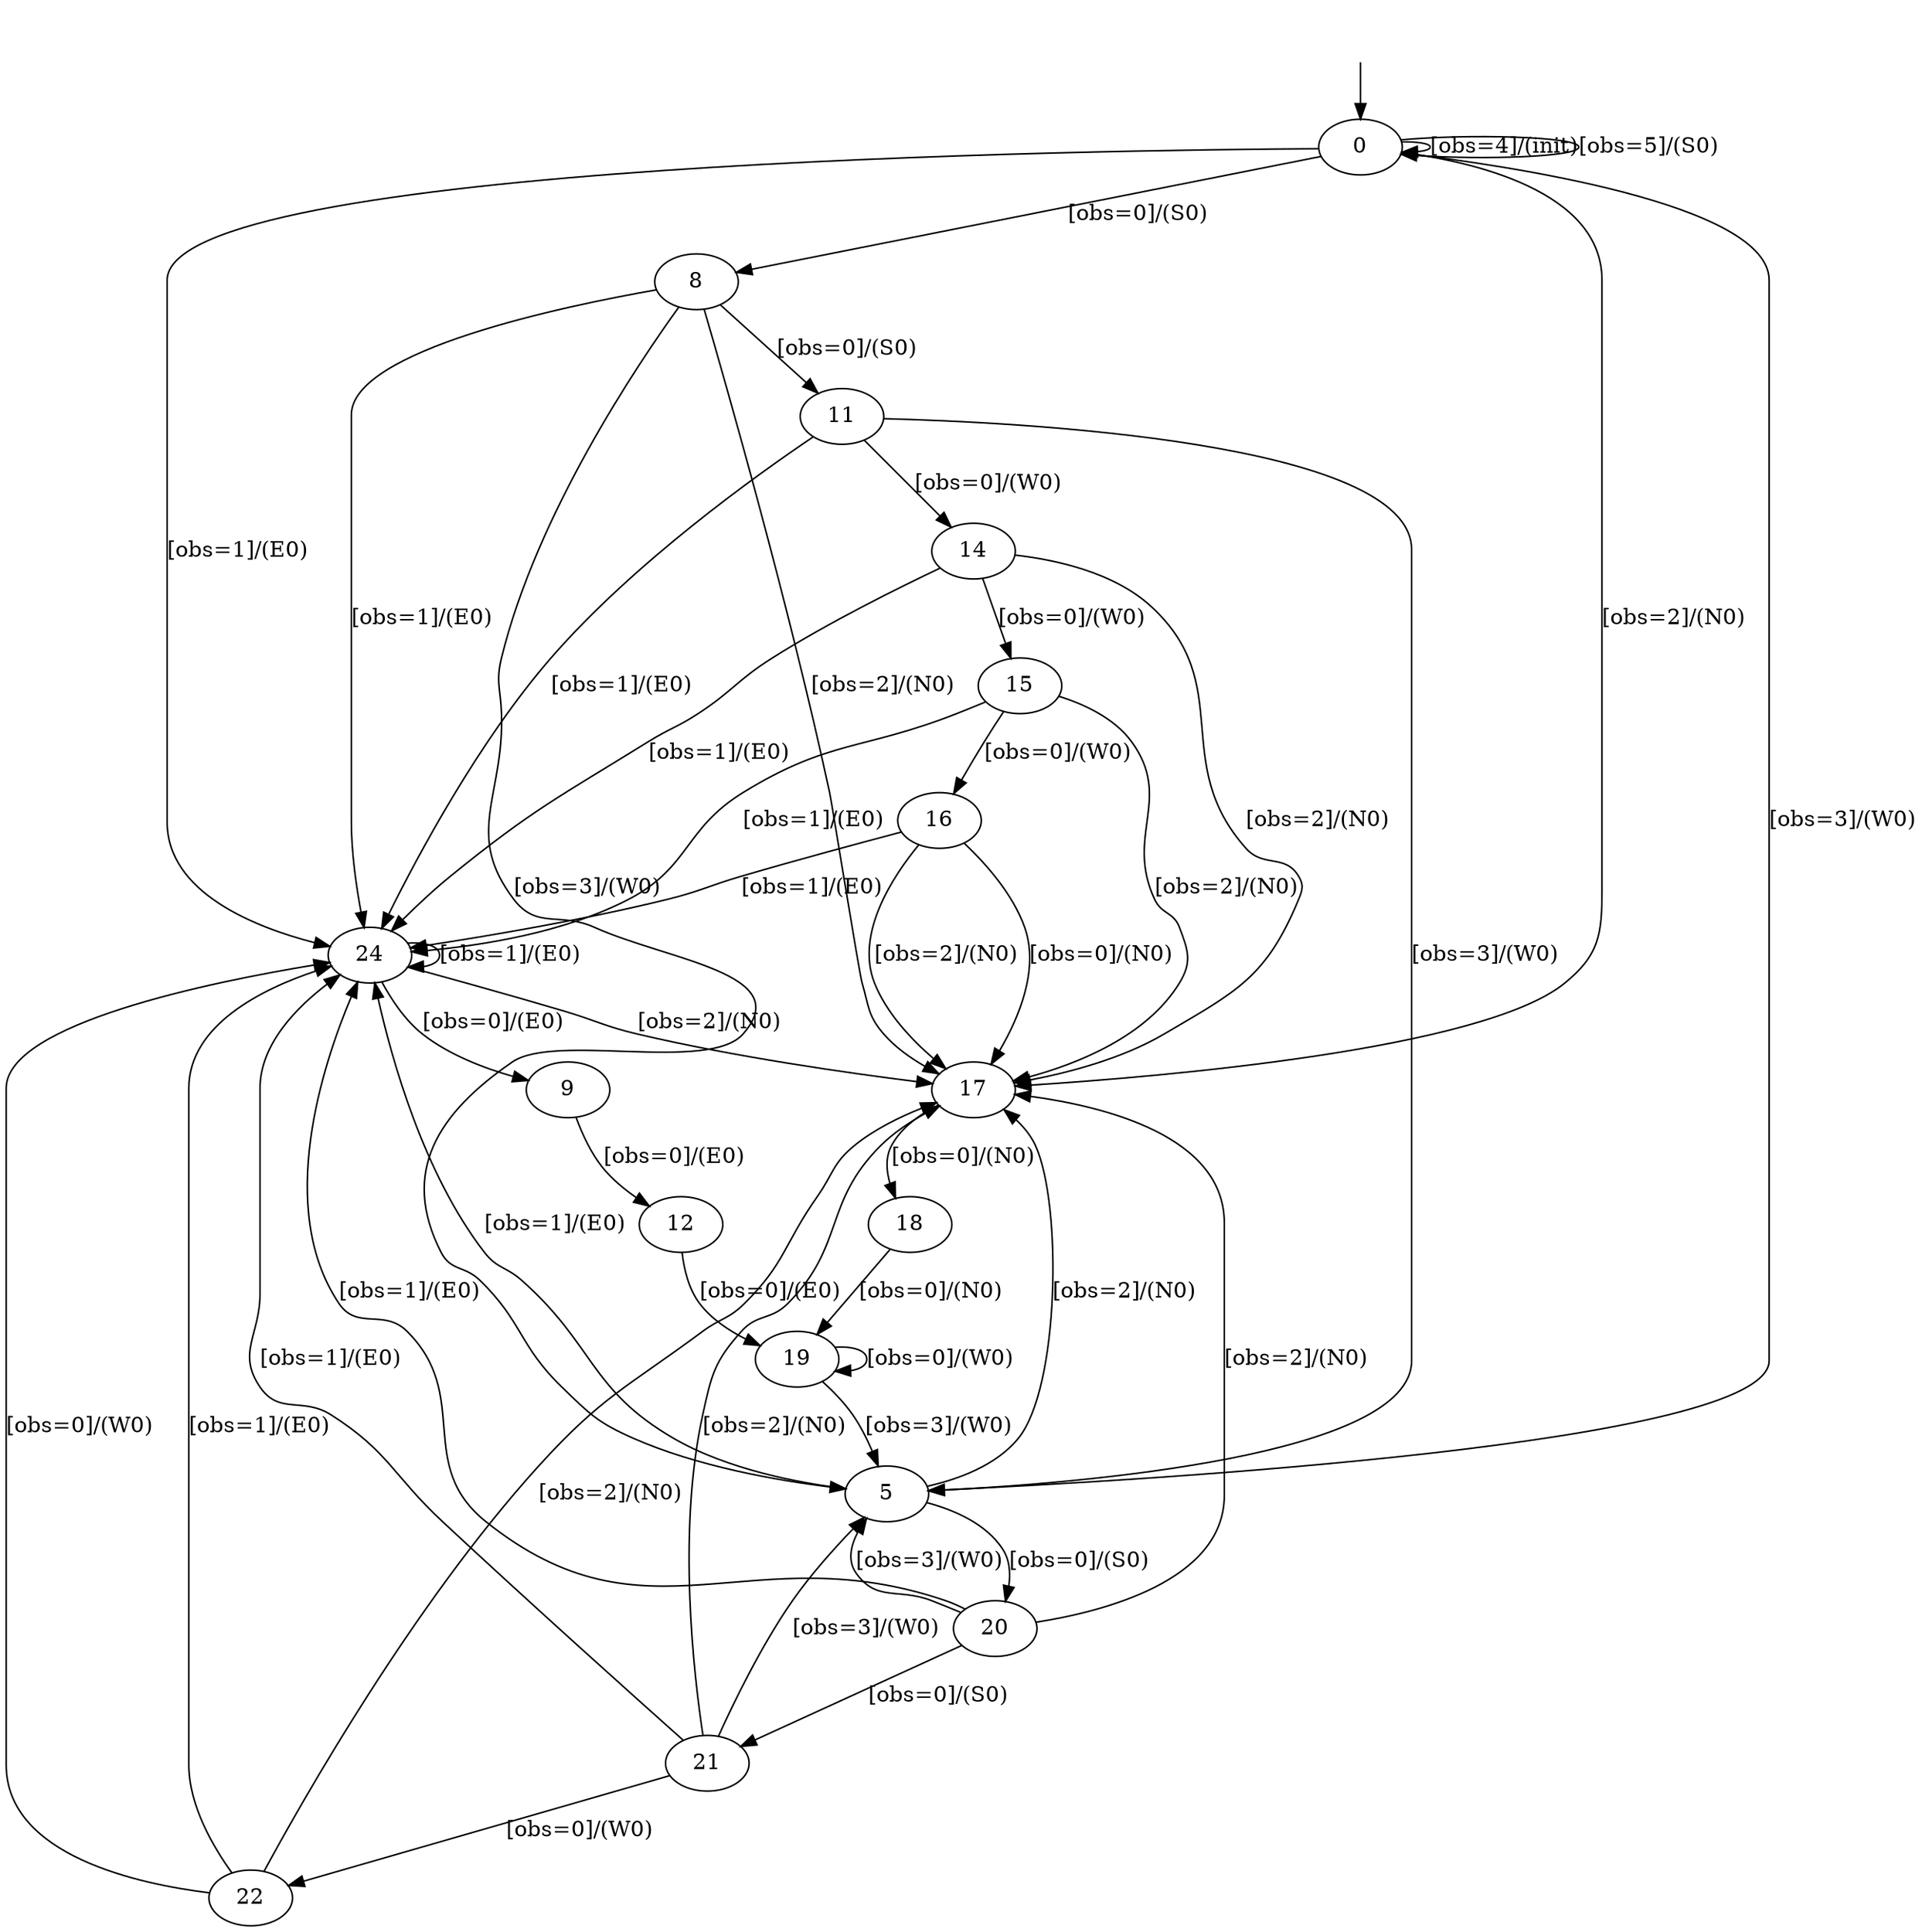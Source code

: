 digraph {
24;
22;
21;
20;
19;
18;
17;
16;
15;
14;
0;
5;
8;
9;
11;
12;
__init [label="", style=invis, width=0];
__init -> 0;
24 -> 17 [label="[obs=2]/(N0)"];
24 -> 9 [label="[obs=0]/(E0)"];
24 -> 24 [label="[obs=1]/(E0)"];
22 -> 17 [label="[obs=2]/(N0)"];
22 -> 24 [label="[obs=0]/(W0)"];
22 -> 24 [label="[obs=1]/(E0)"];
21 -> 5 [label="[obs=3]/(W0)"];
21 -> 22 [label="[obs=0]/(W0)"];
21 -> 17 [label="[obs=2]/(N0)"];
21 -> 24 [label="[obs=1]/(E0)"];
20 -> 5 [label="[obs=3]/(W0)"];
20 -> 21 [label="[obs=0]/(S0)"];
20 -> 17 [label="[obs=2]/(N0)"];
20 -> 24 [label="[obs=1]/(E0)"];
19 -> 5 [label="[obs=3]/(W0)"];
19 -> 19 [label="[obs=0]/(W0)"];
18 -> 19 [label="[obs=0]/(N0)"];
17 -> 18 [label="[obs=0]/(N0)"];
16 -> 17 [label="[obs=0]/(N0)"];
16 -> 17 [label="[obs=2]/(N0)"];
16 -> 24 [label="[obs=1]/(E0)"];
15 -> 16 [label="[obs=0]/(W0)"];
15 -> 17 [label="[obs=2]/(N0)"];
15 -> 24 [label="[obs=1]/(E0)"];
14 -> 15 [label="[obs=0]/(W0)"];
14 -> 17 [label="[obs=2]/(N0)"];
14 -> 24 [label="[obs=1]/(E0)"];
0 -> 0 [label="[obs=4]/(init)"];
0 -> 5 [label="[obs=3]/(W0)"];
0 -> 8 [label="[obs=0]/(S0)"];
0 -> 0 [label="[obs=5]/(S0)"];
0 -> 17 [label="[obs=2]/(N0)"];
0 -> 24 [label="[obs=1]/(E0)"];
5 -> 20 [label="[obs=0]/(S0)"];
5 -> 17 [label="[obs=2]/(N0)"];
5 -> 24 [label="[obs=1]/(E0)"];
8 -> 5 [label="[obs=3]/(W0)"];
8 -> 11 [label="[obs=0]/(S0)"];
8 -> 17 [label="[obs=2]/(N0)"];
8 -> 24 [label="[obs=1]/(E0)"];
9 -> 12 [label="[obs=0]/(E0)"];
11 -> 5 [label="[obs=3]/(W0)"];
11 -> 14 [label="[obs=0]/(W0)"];
11 -> 24 [label="[obs=1]/(E0)"];
12 -> 19 [label="[obs=0]/(E0)"];
}
